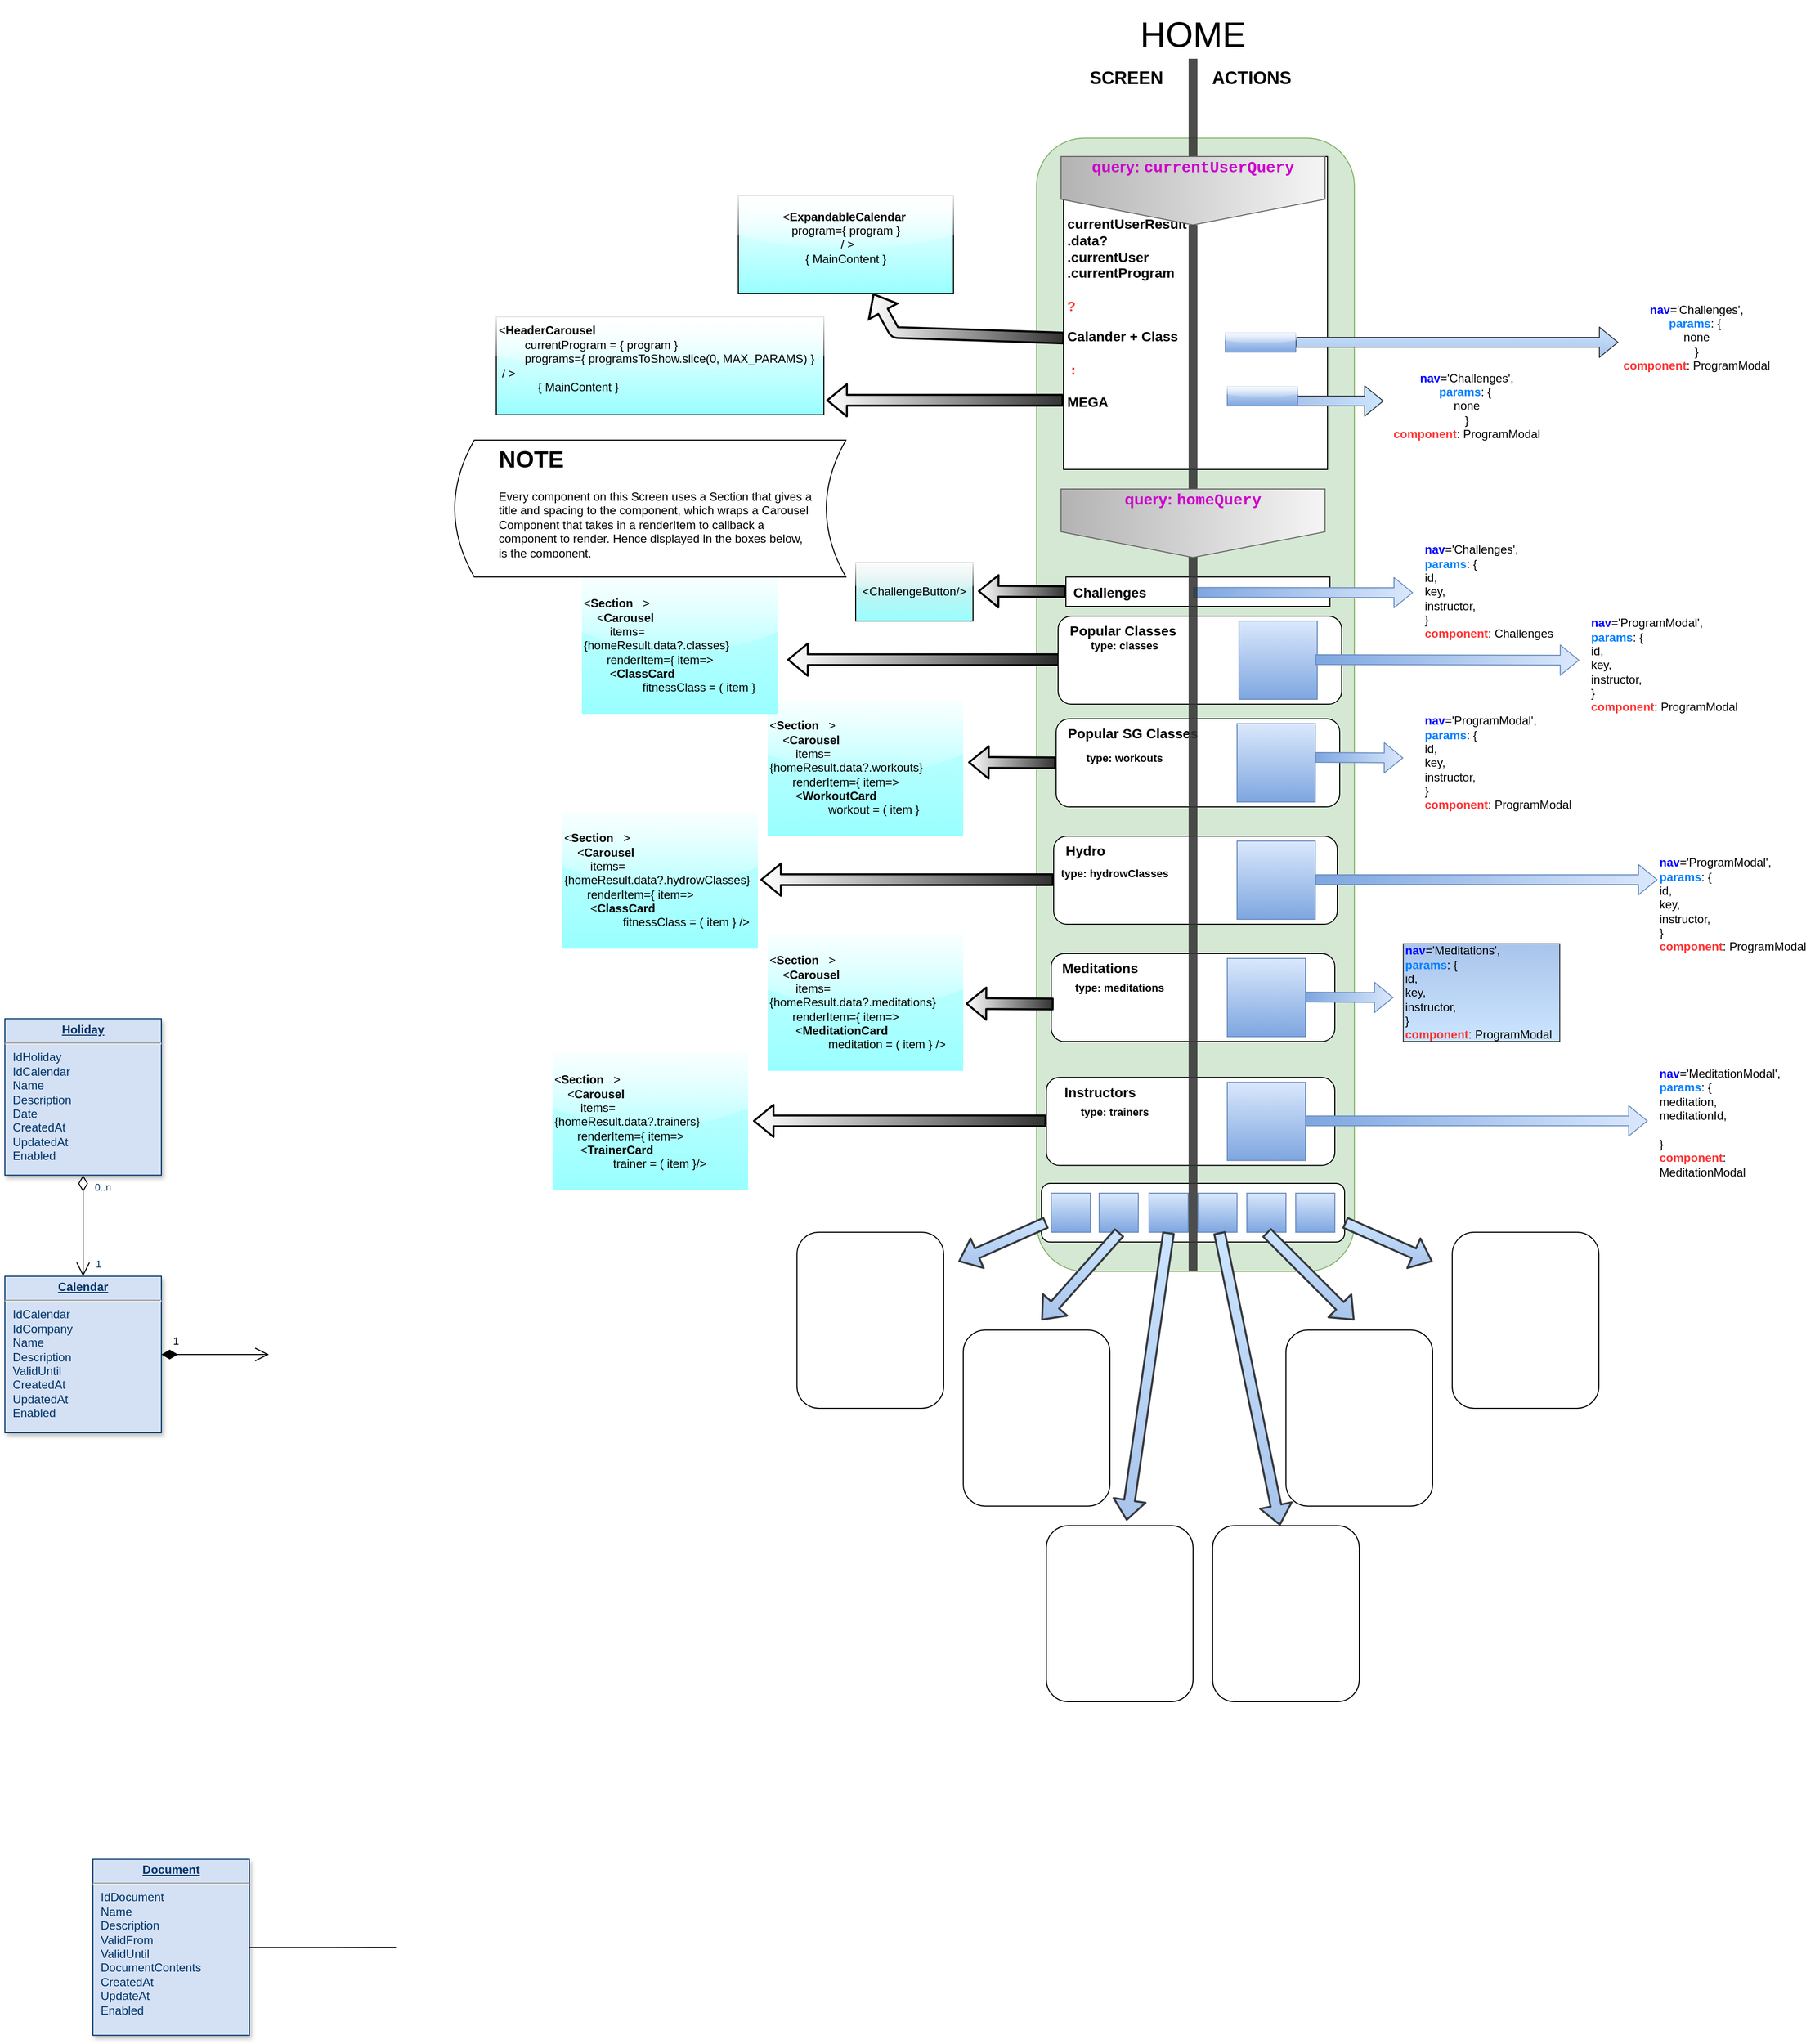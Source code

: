 <mxfile version="14.2.7" type="github">
  <diagram name="Home" id="efa7a0a1-bf9b-a30e-e6df-94a7791c09e9">
    <mxGraphModel dx="1360" dy="1941" grid="1" gridSize="10" guides="1" tooltips="1" connect="1" arrows="1" fold="1" page="1" pageScale="1" pageWidth="826" pageHeight="1169" background="#ffffff" math="0" shadow="0">
      <root>
        <mxCell id="0" />
        <mxCell id="1" parent="0" />
        <mxCell id="q_NAWSHO8Kiw4g9SQnGk-114" value="" style="rounded=1;whiteSpace=wrap;html=1;rotation=90;fillColor=#d5e8d4;strokeColor=#82b366;" vertex="1" parent="1">
          <mxGeometry x="678.13" y="-461.87" width="1158.75" height="325" as="geometry" />
        </mxCell>
        <mxCell id="21" value="&lt;p style=&quot;margin: 0px; margin-top: 4px; text-align: center; text-decoration: underline;&quot;&gt;&lt;strong&gt;Calendar&lt;/strong&gt;&lt;/p&gt;&lt;hr /&gt;&lt;p style=&quot;margin: 0px; margin-left: 8px;&quot;&gt;IdCalendar&lt;/p&gt;&lt;p style=&quot;margin: 0px; margin-left: 8px;&quot;&gt;IdCompany&lt;/p&gt;&lt;p style=&quot;margin: 0px; margin-left: 8px;&quot;&gt;Name&lt;/p&gt;&lt;p style=&quot;margin: 0px; margin-left: 8px;&quot;&gt;Description&lt;/p&gt;&lt;p style=&quot;margin: 0px; margin-left: 8px;&quot;&gt;ValidUntil&lt;/p&gt;&lt;p style=&quot;margin: 0px; margin-left: 8px;&quot;&gt;CreatedAt&lt;/p&gt;&lt;p style=&quot;margin: 0px; margin-left: 8px;&quot;&gt;UpdatedAt&lt;/p&gt;&lt;p style=&quot;margin: 0px; margin-left: 8px;&quot;&gt;Enabled&lt;/p&gt;" style="verticalAlign=top;align=left;overflow=fill;fontSize=12;fontFamily=Helvetica;html=1;strokeColor=#003366;shadow=1;fillColor=#D4E1F5;fontColor=#003366" parent="1" vertex="1">
          <mxGeometry x="40.0" y="285.0" width="160" height="160" as="geometry" />
        </mxCell>
        <mxCell id="25" value="&lt;p style=&quot;margin: 0px; margin-top: 4px; text-align: center; text-decoration: underline;&quot;&gt;&lt;strong&gt;Holiday&lt;/strong&gt;&lt;/p&gt;&lt;hr /&gt;&lt;p style=&quot;margin: 0px; margin-left: 8px;&quot;&gt;IdHoliday&lt;/p&gt;&lt;p style=&quot;margin: 0px; margin-left: 8px;&quot;&gt;IdCalendar&lt;/p&gt;&lt;p style=&quot;margin: 0px; margin-left: 8px;&quot;&gt;Name&lt;/p&gt;&lt;p style=&quot;margin: 0px; margin-left: 8px;&quot;&gt;Description&lt;/p&gt;&lt;p style=&quot;margin: 0px; margin-left: 8px;&quot;&gt;Date&lt;/p&gt;&lt;p style=&quot;margin: 0px; margin-left: 8px;&quot;&gt;CreatedAt&lt;/p&gt;&lt;p style=&quot;margin: 0px; margin-left: 8px;&quot;&gt;UpdatedAt&lt;/p&gt;&lt;p style=&quot;margin: 0px; margin-left: 8px;&quot;&gt;Enabled&lt;/p&gt;" style="verticalAlign=top;align=left;overflow=fill;fontSize=12;fontFamily=Helvetica;html=1;strokeColor=#003366;shadow=1;fillColor=#D4E1F5;fontColor=#003366" parent="1" vertex="1">
          <mxGeometry x="40.0" y="21.64" width="160" height="160" as="geometry" />
        </mxCell>
        <mxCell id="28" value="&lt;p style=&quot;margin: 0px; margin-top: 4px; text-align: center; text-decoration: underline;&quot;&gt;&lt;strong&gt;Document&lt;/strong&gt;&lt;/p&gt;&lt;hr /&gt;&lt;p style=&quot;margin: 0px; margin-left: 8px;&quot;&gt;IdDocument&lt;/p&gt;&lt;p style=&quot;margin: 0px; margin-left: 8px;&quot;&gt;Name&lt;/p&gt;&lt;p style=&quot;margin: 0px; margin-left: 8px;&quot;&gt;Description&lt;/p&gt;&lt;p style=&quot;margin: 0px; margin-left: 8px;&quot;&gt;ValidFrom&lt;/p&gt;&lt;p style=&quot;margin: 0px; margin-left: 8px;&quot;&gt;ValidUntil&lt;/p&gt;&lt;p style=&quot;margin: 0px; margin-left: 8px;&quot;&gt;DocumentContents&lt;/p&gt;&lt;p style=&quot;margin: 0px; margin-left: 8px;&quot;&gt;CreatedAt&lt;/p&gt;&lt;p style=&quot;margin: 0px; margin-left: 8px;&quot;&gt;UpdateAt&lt;/p&gt;&lt;p style=&quot;margin: 0px; margin-left: 8px;&quot;&gt;Enabled&lt;/p&gt;" style="verticalAlign=top;align=left;overflow=fill;fontSize=12;fontFamily=Helvetica;html=1;strokeColor=#003366;shadow=1;fillColor=#D4E1F5;fontColor=#003366" parent="1" vertex="1">
          <mxGeometry x="130.0" y="881.16" width="160" height="180" as="geometry" />
        </mxCell>
        <mxCell id="90" value="" style="endArrow=open;endSize=12;startArrow=diamondThin;startSize=14;startFill=0;edgeStyle=orthogonalEdgeStyle" parent="1" source="25" target="21" edge="1">
          <mxGeometry x="620" y="340" as="geometry">
            <mxPoint x="620" y="340" as="sourcePoint" />
            <mxPoint x="780" y="340" as="targetPoint" />
          </mxGeometry>
        </mxCell>
        <mxCell id="91" value="0..n" style="resizable=0;align=left;verticalAlign=top;labelBackgroundColor=#ffffff;fontSize=10;strokeColor=#003366;shadow=1;fillColor=#D4E1F5;fontColor=#003366" parent="90" connectable="0" vertex="1">
          <mxGeometry x="-1" relative="1" as="geometry">
            <mxPoint x="10" as="offset" />
          </mxGeometry>
        </mxCell>
        <mxCell id="92" value="1" style="resizable=0;align=right;verticalAlign=top;labelBackgroundColor=#ffffff;fontSize=10;strokeColor=#003366;shadow=1;fillColor=#D4E1F5;fontColor=#003366" parent="90" connectable="0" vertex="1">
          <mxGeometry x="1" relative="1" as="geometry">
            <mxPoint x="20" y="-25.0" as="offset" />
          </mxGeometry>
        </mxCell>
        <mxCell id="103" value="1" style="endArrow=open;endSize=12;startArrow=diamondThin;startSize=14;startFill=1;edgeStyle=orthogonalEdgeStyle;align=left;verticalAlign=bottom;" parent="1" source="21" edge="1">
          <mxGeometry x="-0.818" y="5.0" relative="1" as="geometry">
            <mxPoint x="80" y="510" as="sourcePoint" />
            <mxPoint x="310" y="365.0" as="targetPoint" />
            <mxPoint as="offset" />
          </mxGeometry>
        </mxCell>
        <mxCell id="107" value="" style="endArrow=none;edgeStyle=orthogonalEdgeStyle;" parent="1" source="28" edge="1">
          <mxGeometry x="190" y="950" as="geometry">
            <mxPoint x="190" y="950" as="sourcePoint" />
            <mxPoint x="440" y="971.16" as="targetPoint" />
          </mxGeometry>
        </mxCell>
        <mxCell id="q_NAWSHO8Kiw4g9SQnGk-117" value="" style="rounded=0;whiteSpace=wrap;html=1;" vertex="1" parent="1">
          <mxGeometry x="1125" y="-430" width="270" height="30" as="geometry" />
        </mxCell>
        <mxCell id="q_NAWSHO8Kiw4g9SQnGk-118" value="" style="rounded=1;whiteSpace=wrap;html=1;" vertex="1" parent="1">
          <mxGeometry x="1115" y="-285" width="290" height="90" as="geometry" />
        </mxCell>
        <mxCell id="q_NAWSHO8Kiw4g9SQnGk-119" value="" style="rounded=1;whiteSpace=wrap;html=1;" vertex="1" parent="1">
          <mxGeometry x="1302" y="-570" width="80" height="30" as="geometry" />
        </mxCell>
        <mxCell id="q_NAWSHO8Kiw4g9SQnGk-120" value="" style="rounded=1;whiteSpace=wrap;html=1;" vertex="1" parent="1">
          <mxGeometry x="1112.5" y="-165" width="290" height="90" as="geometry" />
        </mxCell>
        <mxCell id="q_NAWSHO8Kiw4g9SQnGk-121" value="" style="whiteSpace=wrap;html=1;aspect=fixed;gradientColor=#7ea6e0;fillColor=#dae8fc;strokeColor=#6c8ebf;" vertex="1" parent="1">
          <mxGeometry x="1300" y="-280" width="80" height="80" as="geometry" />
        </mxCell>
        <mxCell id="q_NAWSHO8Kiw4g9SQnGk-122" value="" style="whiteSpace=wrap;html=1;aspect=fixed;gradientColor=#7ea6e0;fillColor=#dae8fc;strokeColor=#6c8ebf;" vertex="1" parent="1">
          <mxGeometry x="1300" y="-160" width="80" height="80" as="geometry" />
        </mxCell>
        <mxCell id="q_NAWSHO8Kiw4g9SQnGk-123" value="" style="shape=flexArrow;endArrow=classic;html=1;gradientColor=#7ea6e0;fillColor=#dae8fc;strokeColor=#6c8ebf;gradientDirection=west;" edge="1" parent="1">
          <mxGeometry width="50" height="50" relative="1" as="geometry">
            <mxPoint x="1380" y="-245.5" as="sourcePoint" />
            <mxPoint x="1470" y="-245" as="targetPoint" />
          </mxGeometry>
        </mxCell>
        <mxCell id="q_NAWSHO8Kiw4g9SQnGk-124" value="" style="shape=flexArrow;endArrow=classic;html=1;gradientColor=#7ea6e0;fillColor=#dae8fc;strokeColor=#6c8ebf;gradientDirection=west;" edge="1" parent="1">
          <mxGeometry width="50" height="50" relative="1" as="geometry">
            <mxPoint x="1380" y="-120.5" as="sourcePoint" />
            <mxPoint x="1730" y="-120.5" as="targetPoint" />
          </mxGeometry>
        </mxCell>
        <mxCell id="q_NAWSHO8Kiw4g9SQnGk-127" value="&lt;font style=&quot;font-size: 36px&quot;&gt;HOME&lt;/font&gt;" style="text;html=1;strokeColor=none;fillColor=none;align=center;verticalAlign=middle;whiteSpace=wrap;rounded=0;" vertex="1" parent="1">
          <mxGeometry x="1175" y="-1020" width="160" height="70" as="geometry" />
        </mxCell>
        <mxCell id="q_NAWSHO8Kiw4g9SQnGk-128" value="&lt;b&gt;&lt;font color=&quot;#0000ff&quot;&gt;nav&lt;/font&gt;&lt;/b&gt;=&#39;ProgramModal&#39;,&amp;nbsp;&lt;br&gt;&lt;div&gt;&lt;b&gt;&lt;font color=&quot;#007fff&quot;&gt;params&lt;/font&gt;&lt;/b&gt;&lt;span&gt;: {&amp;nbsp;&lt;/span&gt;&lt;/div&gt;id,&lt;br&gt;key,&lt;br&gt;instructor,&lt;br&gt;}&lt;br&gt;&lt;font color=&quot;#ff3333&quot;&gt;&lt;b&gt;component&lt;/b&gt;&lt;/font&gt;: ProgramModal" style="text;html=1;strokeColor=none;fillColor=none;align=left;verticalAlign=middle;whiteSpace=wrap;rounded=0;" vertex="1" parent="1">
          <mxGeometry x="1490" y="-290" width="160" height="100" as="geometry" />
        </mxCell>
        <mxCell id="q_NAWSHO8Kiw4g9SQnGk-131" value="&lt;b&gt;&lt;font style=&quot;font-size: 18px&quot;&gt;ACTIONS&lt;/font&gt;&lt;/b&gt;" style="text;html=1;strokeColor=none;fillColor=none;align=center;verticalAlign=middle;whiteSpace=wrap;rounded=0;" vertex="1" parent="1">
          <mxGeometry x="1280" y="-960" width="70" height="40" as="geometry" />
        </mxCell>
        <mxCell id="q_NAWSHO8Kiw4g9SQnGk-132" value="&lt;b&gt;&lt;font style=&quot;font-size: 18px&quot;&gt;SCREEN&lt;/font&gt;&lt;/b&gt;" style="text;html=1;strokeColor=none;fillColor=none;align=center;verticalAlign=middle;whiteSpace=wrap;rounded=0;" vertex="1" parent="1">
          <mxGeometry x="1157" y="-960" width="60" height="40" as="geometry" />
        </mxCell>
        <mxCell id="q_NAWSHO8Kiw4g9SQnGk-139" value="&lt;b&gt;&lt;font color=&quot;#0000ff&quot;&gt;nav&lt;/font&gt;&lt;/b&gt;=&#39;ProgramModal&#39;,&amp;nbsp;&lt;br&gt;&lt;div&gt;&lt;b&gt;&lt;font color=&quot;#007fff&quot;&gt;params&lt;/font&gt;&lt;/b&gt;&lt;span&gt;: {&amp;nbsp;&lt;/span&gt;&lt;/div&gt;id,&lt;br&gt;key,&lt;br&gt;instructor,&lt;br&gt;}&lt;br&gt;&lt;font color=&quot;#ff3333&quot;&gt;&lt;b&gt;component&lt;/b&gt;&lt;/font&gt;: ProgramModal" style="text;html=1;strokeColor=none;fillColor=none;align=left;verticalAlign=middle;whiteSpace=wrap;rounded=0;" vertex="1" parent="1">
          <mxGeometry x="1730" y="-145" width="160" height="100" as="geometry" />
        </mxCell>
        <mxCell id="q_NAWSHO8Kiw4g9SQnGk-142" value="" style="shape=flexArrow;endArrow=classic;html=1;gradientColor=#7ea6e0;fillColor=#dae8fc;strokeColor=#6c8ebf;gradientDirection=west;" edge="1" parent="1">
          <mxGeometry width="50" height="50" relative="1" as="geometry">
            <mxPoint x="1255" y="-414.25" as="sourcePoint" />
            <mxPoint x="1480" y="-414" as="targetPoint" />
          </mxGeometry>
        </mxCell>
        <mxCell id="q_NAWSHO8Kiw4g9SQnGk-143" value="&lt;b&gt;&lt;font color=&quot;#0000ff&quot;&gt;nav&lt;/font&gt;&lt;/b&gt;=&#39;Challenges&#39;,&amp;nbsp;&lt;br&gt;&lt;div&gt;&lt;b&gt;&lt;font color=&quot;#007fff&quot;&gt;params&lt;/font&gt;&lt;/b&gt;&lt;span&gt;: {&amp;nbsp;&lt;/span&gt;&lt;/div&gt;id,&lt;br&gt;key,&lt;br&gt;instructor,&lt;br&gt;}&lt;br&gt;&lt;font color=&quot;#ff3333&quot;&gt;&lt;b&gt;component&lt;/b&gt;&lt;/font&gt;: Challenges" style="text;html=1;strokeColor=none;fillColor=none;align=left;verticalAlign=middle;whiteSpace=wrap;rounded=0;" vertex="1" parent="1">
          <mxGeometry x="1490" y="-465" width="160" height="100" as="geometry" />
        </mxCell>
        <mxCell id="q_NAWSHO8Kiw4g9SQnGk-144" value="" style="rounded=1;whiteSpace=wrap;html=1;" vertex="1" parent="1">
          <mxGeometry x="1105" y="81.64" width="295" height="90" as="geometry" />
        </mxCell>
        <mxCell id="q_NAWSHO8Kiw4g9SQnGk-145" value="" style="whiteSpace=wrap;html=1;aspect=fixed;gradientColor=#7ea6e0;fillColor=#dae8fc;strokeColor=#6c8ebf;" vertex="1" parent="1">
          <mxGeometry x="1290" y="86.64" width="80" height="80" as="geometry" />
        </mxCell>
        <mxCell id="q_NAWSHO8Kiw4g9SQnGk-146" value="" style="shape=flexArrow;endArrow=classic;html=1;gradientColor=#7ea6e0;fillColor=#dae8fc;strokeColor=#6c8ebf;gradientDirection=west;" edge="1" parent="1">
          <mxGeometry width="50" height="50" relative="1" as="geometry">
            <mxPoint x="1370" y="126.14" as="sourcePoint" />
            <mxPoint x="1720" y="126.14" as="targetPoint" />
          </mxGeometry>
        </mxCell>
        <mxCell id="q_NAWSHO8Kiw4g9SQnGk-147" value="&lt;b&gt;&lt;font color=&quot;#0000ff&quot;&gt;nav&lt;/font&gt;&lt;/b&gt;=&#39;MeditationModal&#39;,&amp;nbsp;&lt;br&gt;&lt;div&gt;&lt;b&gt;&lt;font color=&quot;#007fff&quot;&gt;params&lt;/font&gt;&lt;/b&gt;&lt;span&gt;: {&amp;nbsp;&lt;/span&gt;&lt;/div&gt;&lt;div&gt;&lt;span&gt;meditation,&lt;/span&gt;&lt;/div&gt;meditationId,&lt;br&gt;&lt;br&gt;}&lt;br&gt;&lt;font color=&quot;#ff3333&quot;&gt;&lt;b&gt;component&lt;/b&gt;&lt;/font&gt;: MeditationModal" style="text;html=1;strokeColor=none;fillColor=none;align=left;verticalAlign=middle;whiteSpace=wrap;rounded=0;" vertex="1" parent="1">
          <mxGeometry x="1730" y="76.64" width="160" height="103.36" as="geometry" />
        </mxCell>
        <mxCell id="q_NAWSHO8Kiw4g9SQnGk-148" value="" style="rounded=1;whiteSpace=wrap;html=1;" vertex="1" parent="1">
          <mxGeometry x="1110" y="-45" width="290" height="90" as="geometry" />
        </mxCell>
        <mxCell id="q_NAWSHO8Kiw4g9SQnGk-149" value="" style="whiteSpace=wrap;html=1;aspect=fixed;gradientColor=#7ea6e0;fillColor=#dae8fc;strokeColor=#6c8ebf;" vertex="1" parent="1">
          <mxGeometry x="1290" y="-40" width="80" height="80" as="geometry" />
        </mxCell>
        <mxCell id="q_NAWSHO8Kiw4g9SQnGk-150" value="" style="shape=flexArrow;endArrow=classic;html=1;gradientColor=#7ea6e0;fillColor=#dae8fc;strokeColor=#6c8ebf;gradientDirection=west;" edge="1" parent="1">
          <mxGeometry width="50" height="50" relative="1" as="geometry">
            <mxPoint x="1370" y="-0.5" as="sourcePoint" />
            <mxPoint x="1460" as="targetPoint" />
          </mxGeometry>
        </mxCell>
        <mxCell id="q_NAWSHO8Kiw4g9SQnGk-151" value="&lt;b&gt;&lt;font color=&quot;#0000ff&quot;&gt;nav&lt;/font&gt;&lt;/b&gt;=&#39;Meditations&#39;,&amp;nbsp;&lt;br&gt;&lt;div&gt;&lt;b&gt;&lt;font color=&quot;#007fff&quot;&gt;params&lt;/font&gt;&lt;/b&gt;&lt;span&gt;: {&amp;nbsp;&lt;/span&gt;&lt;/div&gt;id,&lt;br&gt;key,&lt;br&gt;instructor,&lt;br&gt;}&lt;br&gt;&lt;font color=&quot;#ff3333&quot;&gt;&lt;b&gt;component&lt;/b&gt;&lt;/font&gt;: ProgramModal" style="text;html=1;strokeColor=#36393d;align=left;verticalAlign=middle;whiteSpace=wrap;rounded=0;fillColor=#cce5ff;gradientDirection=north;gradientColor=#A9C4EB;" vertex="1" parent="1">
          <mxGeometry x="1470" y="-55" width="160" height="100" as="geometry" />
        </mxCell>
        <mxCell id="q_NAWSHO8Kiw4g9SQnGk-152" value="&lt;font style=&quot;font-size: 14px&quot;&gt;&lt;b&gt;Challenges&lt;/b&gt;&lt;/font&gt;" style="text;html=1;strokeColor=none;fillColor=none;align=center;verticalAlign=middle;whiteSpace=wrap;rounded=0;" vertex="1" parent="1">
          <mxGeometry x="1150" y="-423.75" width="40" height="20" as="geometry" />
        </mxCell>
        <mxCell id="q_NAWSHO8Kiw4g9SQnGk-153" value="&lt;span style=&quot;font-size: 14px&quot;&gt;&lt;b&gt;Popular SG Classes&lt;/b&gt;&lt;/span&gt;" style="text;html=1;strokeColor=none;fillColor=none;align=left;verticalAlign=middle;whiteSpace=wrap;rounded=0;" vertex="1" parent="1">
          <mxGeometry x="1125" y="-290" width="155" height="40" as="geometry" />
        </mxCell>
        <mxCell id="q_NAWSHO8Kiw4g9SQnGk-154" value="&lt;font style=&quot;font-size: 14px&quot;&gt;&lt;b&gt;Hydro&lt;/b&gt;&lt;/font&gt;" style="text;html=1;strokeColor=none;fillColor=none;align=center;verticalAlign=middle;whiteSpace=wrap;rounded=0;" vertex="1" parent="1">
          <mxGeometry x="1125" y="-160" width="40" height="20" as="geometry" />
        </mxCell>
        <mxCell id="q_NAWSHO8Kiw4g9SQnGk-155" value="&lt;font style=&quot;font-size: 14px&quot;&gt;&lt;b&gt;Meditations&lt;/b&gt;&lt;/font&gt;" style="text;html=1;strokeColor=none;fillColor=none;align=center;verticalAlign=middle;whiteSpace=wrap;rounded=0;" vertex="1" parent="1">
          <mxGeometry x="1140" y="-40" width="40" height="20" as="geometry" />
        </mxCell>
        <mxCell id="q_NAWSHO8Kiw4g9SQnGk-156" value="" style="shape=flexArrow;endArrow=classic;html=1;strokeWidth=2;gradientColor=#ffffff;gradientDirection=west;fillColor=#1A1A1A;" edge="1" parent="1">
          <mxGeometry width="50" height="50" relative="1" as="geometry">
            <mxPoint x="1140" y="-345.5" as="sourcePoint" />
            <mxPoint x="840" y="-345.5" as="targetPoint" />
          </mxGeometry>
        </mxCell>
        <mxCell id="q_NAWSHO8Kiw4g9SQnGk-158" value="" style="shape=flexArrow;endArrow=classic;html=1;strokeWidth=2;gradientColor=#ffffff;gradientDirection=west;fillColor=#333333;" edge="1" parent="1">
          <mxGeometry width="50" height="50" relative="1" as="geometry">
            <mxPoint x="1115" y="-240" as="sourcePoint" />
            <mxPoint x="1025" y="-240.5" as="targetPoint" />
          </mxGeometry>
        </mxCell>
        <mxCell id="q_NAWSHO8Kiw4g9SQnGk-160" value="" style="shape=flexArrow;endArrow=classic;html=1;strokeWidth=2;gradientColor=#ffffff;gradientDirection=west;fillColor=#333333;" edge="1" parent="1">
          <mxGeometry width="50" height="50" relative="1" as="geometry">
            <mxPoint x="1112.5" y="-120.5" as="sourcePoint" />
            <mxPoint x="812.5" y="-120.5" as="targetPoint" />
          </mxGeometry>
        </mxCell>
        <mxCell id="q_NAWSHO8Kiw4g9SQnGk-163" value="" style="rounded=1;whiteSpace=wrap;html=1;" vertex="1" parent="1">
          <mxGeometry x="1100" y="190" width="310" height="60" as="geometry" />
        </mxCell>
        <mxCell id="q_NAWSHO8Kiw4g9SQnGk-164" value="" style="whiteSpace=wrap;html=1;aspect=fixed;gradientColor=#7ea6e0;fillColor=#dae8fc;strokeColor=#6c8ebf;" vertex="1" parent="1">
          <mxGeometry x="1110" y="200" width="40" height="40" as="geometry" />
        </mxCell>
        <mxCell id="q_NAWSHO8Kiw4g9SQnGk-165" value="" style="whiteSpace=wrap;html=1;aspect=fixed;gradientColor=#7ea6e0;fillColor=#dae8fc;strokeColor=#6c8ebf;" vertex="1" parent="1">
          <mxGeometry x="1159" y="200" width="40" height="40" as="geometry" />
        </mxCell>
        <mxCell id="q_NAWSHO8Kiw4g9SQnGk-166" value="" style="whiteSpace=wrap;html=1;aspect=fixed;gradientColor=#7ea6e0;fillColor=#dae8fc;strokeColor=#6c8ebf;" vertex="1" parent="1">
          <mxGeometry x="1210" y="200" width="40" height="40" as="geometry" />
        </mxCell>
        <mxCell id="q_NAWSHO8Kiw4g9SQnGk-167" value="" style="whiteSpace=wrap;html=1;aspect=fixed;gradientColor=#7ea6e0;fillColor=#dae8fc;strokeColor=#6c8ebf;" vertex="1" parent="1">
          <mxGeometry x="1260" y="200" width="40" height="40" as="geometry" />
        </mxCell>
        <mxCell id="q_NAWSHO8Kiw4g9SQnGk-168" value="" style="whiteSpace=wrap;html=1;aspect=fixed;gradientColor=#7ea6e0;fillColor=#dae8fc;strokeColor=#6c8ebf;" vertex="1" parent="1">
          <mxGeometry x="1310" y="200" width="40" height="40" as="geometry" />
        </mxCell>
        <mxCell id="q_NAWSHO8Kiw4g9SQnGk-169" value="" style="whiteSpace=wrap;html=1;aspect=fixed;gradientColor=#7ea6e0;fillColor=#dae8fc;strokeColor=#6c8ebf;" vertex="1" parent="1">
          <mxGeometry x="1360" y="200" width="40" height="40" as="geometry" />
        </mxCell>
        <mxCell id="q_NAWSHO8Kiw4g9SQnGk-171" value="" style="rounded=1;whiteSpace=wrap;html=1;" vertex="1" parent="1">
          <mxGeometry x="850" y="240" width="150" height="180" as="geometry" />
        </mxCell>
        <mxCell id="q_NAWSHO8Kiw4g9SQnGk-172" value="" style="rounded=1;whiteSpace=wrap;html=1;" vertex="1" parent="1">
          <mxGeometry x="1020" y="340" width="150" height="180" as="geometry" />
        </mxCell>
        <mxCell id="q_NAWSHO8Kiw4g9SQnGk-173" value="" style="rounded=1;whiteSpace=wrap;html=1;" vertex="1" parent="1">
          <mxGeometry x="1105" y="540" width="150" height="180" as="geometry" />
        </mxCell>
        <mxCell id="q_NAWSHO8Kiw4g9SQnGk-174" value="" style="rounded=1;whiteSpace=wrap;html=1;" vertex="1" parent="1">
          <mxGeometry x="1275" y="540" width="150" height="180" as="geometry" />
        </mxCell>
        <mxCell id="q_NAWSHO8Kiw4g9SQnGk-175" value="" style="rounded=1;whiteSpace=wrap;html=1;" vertex="1" parent="1">
          <mxGeometry x="1350" y="340" width="150" height="180" as="geometry" />
        </mxCell>
        <mxCell id="q_NAWSHO8Kiw4g9SQnGk-176" value="" style="rounded=1;whiteSpace=wrap;html=1;" vertex="1" parent="1">
          <mxGeometry x="1520" y="240" width="150" height="180" as="geometry" />
        </mxCell>
        <mxCell id="q_NAWSHO8Kiw4g9SQnGk-178" value="" style="shape=flexArrow;endArrow=classic;html=1;strokeWidth=2;fillColor=#cce5ff;strokeColor=#36393d;gradientColor=#A9C4EB;" edge="1" parent="1">
          <mxGeometry width="50" height="50" relative="1" as="geometry">
            <mxPoint x="1105" y="230" as="sourcePoint" />
            <mxPoint x="1015" y="270" as="targetPoint" />
          </mxGeometry>
        </mxCell>
        <mxCell id="q_NAWSHO8Kiw4g9SQnGk-179" value="" style="shape=flexArrow;endArrow=classic;html=1;strokeWidth=2;fillColor=#cce5ff;strokeColor=#36393d;gradientColor=#A9C4EB;" edge="1" parent="1">
          <mxGeometry width="50" height="50" relative="1" as="geometry">
            <mxPoint x="1180" y="240" as="sourcePoint" />
            <mxPoint x="1100" y="330" as="targetPoint" />
          </mxGeometry>
        </mxCell>
        <mxCell id="q_NAWSHO8Kiw4g9SQnGk-180" value="" style="shape=flexArrow;endArrow=classic;html=1;strokeWidth=2;fillColor=#cce5ff;strokeColor=#36393d;gradientColor=#A9C4EB;" edge="1" parent="1">
          <mxGeometry width="50" height="50" relative="1" as="geometry">
            <mxPoint x="1330" y="240" as="sourcePoint" />
            <mxPoint x="1420" y="330" as="targetPoint" />
          </mxGeometry>
        </mxCell>
        <mxCell id="q_NAWSHO8Kiw4g9SQnGk-181" value="" style="shape=flexArrow;endArrow=classic;html=1;strokeWidth=2;entryX=0.547;entryY=-0.028;entryDx=0;entryDy=0;entryPerimeter=0;fillColor=#cce5ff;strokeColor=#36393d;gradientColor=#A9C4EB;" edge="1" parent="1" target="q_NAWSHO8Kiw4g9SQnGk-173">
          <mxGeometry width="50" height="50" relative="1" as="geometry">
            <mxPoint x="1230" y="240" as="sourcePoint" />
            <mxPoint x="1150" y="330" as="targetPoint" />
          </mxGeometry>
        </mxCell>
        <mxCell id="q_NAWSHO8Kiw4g9SQnGk-182" value="" style="shape=flexArrow;endArrow=classic;html=1;strokeWidth=2;entryX=0.46;entryY=0;entryDx=0;entryDy=0;entryPerimeter=0;fillColor=#cce5ff;strokeColor=#36393d;gradientColor=#A9C4EB;" edge="1" parent="1" target="q_NAWSHO8Kiw4g9SQnGk-174">
          <mxGeometry width="50" height="50" relative="1" as="geometry">
            <mxPoint x="1281.95" y="240" as="sourcePoint" />
            <mxPoint x="1239.0" y="534.96" as="targetPoint" />
          </mxGeometry>
        </mxCell>
        <mxCell id="q_NAWSHO8Kiw4g9SQnGk-183" value="" style="shape=flexArrow;endArrow=classic;html=1;strokeWidth=2;fillColor=#cce5ff;strokeColor=#36393d;gradientColor=#A9C4EB;" edge="1" parent="1">
          <mxGeometry width="50" height="50" relative="1" as="geometry">
            <mxPoint x="1410" y="230" as="sourcePoint" />
            <mxPoint x="1500" y="270" as="targetPoint" />
          </mxGeometry>
        </mxCell>
        <mxCell id="q_NAWSHO8Kiw4g9SQnGk-187" value="&lt;font style=&quot;font-size: 14px&quot;&gt;&lt;b&gt;Instructors&lt;/b&gt;&lt;/font&gt;" style="text;html=1;strokeColor=none;fillColor=none;align=center;verticalAlign=middle;whiteSpace=wrap;rounded=0;" vertex="1" parent="1">
          <mxGeometry x="1140" y="86.64" width="40" height="20" as="geometry" />
        </mxCell>
        <mxCell id="q_NAWSHO8Kiw4g9SQnGk-191" value="" style="shape=flexArrow;endArrow=classic;html=1;strokeWidth=2;gradientColor=#ffffff;gradientDirection=west;fillColor=#333333;" edge="1" parent="1">
          <mxGeometry width="50" height="50" relative="1" as="geometry">
            <mxPoint x="1105" y="126.14" as="sourcePoint" />
            <mxPoint x="805" y="126.14" as="targetPoint" />
          </mxGeometry>
        </mxCell>
        <mxCell id="q_NAWSHO8Kiw4g9SQnGk-194" value="" style="shape=flexArrow;endArrow=classic;html=1;strokeWidth=2;gradientColor=#ffffff;fillColor=#333333;gradientDirection=west;" edge="1" parent="1">
          <mxGeometry width="50" height="50" relative="1" as="geometry">
            <mxPoint x="1112.5" y="6.64" as="sourcePoint" />
            <mxPoint x="1022.5" y="6.14" as="targetPoint" />
          </mxGeometry>
        </mxCell>
        <mxCell id="q_NAWSHO8Kiw4g9SQnGk-195" value="&amp;lt;&lt;b&gt;Section&lt;/b&gt;&amp;nbsp; &amp;nbsp;&amp;gt;&lt;br&gt;&amp;nbsp; &amp;nbsp; &amp;lt;&lt;b&gt;Carousel&lt;/b&gt;&amp;nbsp;&lt;br&gt;&amp;nbsp; &amp;nbsp; &amp;nbsp; &amp;nbsp; items=&amp;nbsp; &amp;nbsp; &amp;nbsp; {homeResult.data?.meditations}&lt;br&gt;&amp;nbsp; &amp;nbsp; &amp;nbsp; &amp;nbsp;renderItem={ item=&amp;gt;&lt;br&gt;&amp;nbsp; &amp;nbsp; &amp;nbsp; &amp;nbsp; &amp;lt;&lt;b&gt;MeditationCard &lt;/b&gt;&lt;br&gt;&amp;nbsp; &amp;nbsp; &amp;nbsp; &amp;nbsp; &amp;nbsp; &amp;nbsp; &amp;nbsp; &amp;nbsp; &amp;nbsp; meditation = ( item } /&amp;gt;" style="rounded=0;whiteSpace=wrap;html=1;align=left;glass=1;strokeColor=none;gradientColor=#99FFFF;fillColor=#CCFFFF;perimeterSpacing=4;" vertex="1" parent="1">
          <mxGeometry x="820" y="-65" width="200" height="140" as="geometry" />
        </mxCell>
        <mxCell id="q_NAWSHO8Kiw4g9SQnGk-198" value="&lt;font size=&quot;1&quot;&gt;&lt;b style=&quot;font-size: 11px&quot;&gt;type: meditations&lt;/b&gt;&lt;/font&gt;" style="text;html=1;strokeColor=none;fillColor=none;align=center;verticalAlign=middle;whiteSpace=wrap;rounded=0;" vertex="1" parent="1">
          <mxGeometry x="1100" y="-20" width="160" height="20" as="geometry" />
        </mxCell>
        <mxCell id="q_NAWSHO8Kiw4g9SQnGk-200" value="&amp;lt;ChallengeButton/&amp;gt;" style="rounded=0;whiteSpace=wrap;html=1;glass=1;strokeColor=#000000;fillColor=#E6E6E6;gradientColor=#99FFFF;" vertex="1" parent="1">
          <mxGeometry x="910" y="-445" width="120" height="60" as="geometry" />
        </mxCell>
        <mxCell id="q_NAWSHO8Kiw4g9SQnGk-201" value="&amp;lt;&lt;b&gt;Section&lt;/b&gt;&amp;nbsp; &amp;nbsp;&amp;gt;&lt;br&gt;&amp;nbsp; &amp;nbsp; &amp;lt;&lt;b&gt;Carousel&lt;/b&gt;&amp;nbsp;&lt;br&gt;&amp;nbsp; &amp;nbsp; &amp;nbsp; &amp;nbsp; items=&amp;nbsp; &amp;nbsp; &amp;nbsp; {homeResult.data?.workouts}&lt;br&gt;&amp;nbsp; &amp;nbsp; &amp;nbsp; &amp;nbsp;renderItem={ item=&amp;gt;&lt;br&gt;&amp;nbsp; &amp;nbsp; &amp;nbsp; &amp;nbsp; &amp;lt;&lt;b&gt;WorkoutCard &lt;/b&gt;&lt;br&gt;&amp;nbsp; &amp;nbsp; &amp;nbsp; &amp;nbsp; &amp;nbsp; &amp;nbsp; &amp;nbsp; &amp;nbsp; &amp;nbsp; workout = ( item }" style="rounded=0;whiteSpace=wrap;html=1;align=left;glass=1;strokeColor=none;gradientColor=#99FFFF;fillColor=#CCFFFF;perimeterSpacing=4;" vertex="1" parent="1">
          <mxGeometry x="820" y="-305" width="200" height="140" as="geometry" />
        </mxCell>
        <mxCell id="q_NAWSHO8Kiw4g9SQnGk-202" value="&amp;lt;&lt;b&gt;Section&lt;/b&gt;&amp;nbsp; &amp;nbsp;&amp;gt;&lt;br&gt;&amp;nbsp; &amp;nbsp; &amp;lt;&lt;b&gt;Carousel&lt;/b&gt;&amp;nbsp;&lt;br&gt;&amp;nbsp; &amp;nbsp; &amp;nbsp; &amp;nbsp; items=&amp;nbsp; &amp;nbsp; &amp;nbsp; {homeResult.data?.hydrowClasses}&lt;br&gt;&amp;nbsp; &amp;nbsp; &amp;nbsp; &amp;nbsp;renderItem={ item=&amp;gt;&lt;br&gt;&amp;nbsp; &amp;nbsp; &amp;nbsp; &amp;nbsp; &amp;lt;&lt;b&gt;ClassCard&lt;/b&gt;&lt;br&gt;&amp;nbsp; &amp;nbsp; &amp;nbsp; &amp;nbsp; &amp;nbsp; &amp;nbsp; &amp;nbsp; &amp;nbsp; &amp;nbsp; fitnessClass = ( item } /&amp;gt;" style="rounded=0;whiteSpace=wrap;html=1;align=left;glass=1;strokeColor=none;gradientColor=#99FFFF;fillColor=#CCFFFF;perimeterSpacing=4;" vertex="1" parent="1">
          <mxGeometry x="610" y="-190" width="200" height="140" as="geometry" />
        </mxCell>
        <mxCell id="q_NAWSHO8Kiw4g9SQnGk-203" value="&lt;font size=&quot;1&quot;&gt;&lt;b style=&quot;font-size: 11px&quot;&gt;type:&amp;nbsp;&lt;/b&gt;&lt;/font&gt;&lt;span style=&quot;font-size: 11px&quot;&gt;&lt;b&gt;workouts&lt;/b&gt;&lt;/span&gt;" style="text;html=1;strokeColor=none;fillColor=none;align=center;verticalAlign=middle;whiteSpace=wrap;rounded=0;" vertex="1" parent="1">
          <mxGeometry x="1105" y="-255" width="160" height="20" as="geometry" />
        </mxCell>
        <mxCell id="q_NAWSHO8Kiw4g9SQnGk-204" value="&amp;lt;&lt;b&gt;Section&lt;/b&gt;&amp;nbsp; &amp;nbsp;&amp;gt;&lt;br&gt;&amp;nbsp; &amp;nbsp; &amp;lt;&lt;b&gt;Carousel&lt;/b&gt;&amp;nbsp;&lt;br&gt;&amp;nbsp; &amp;nbsp; &amp;nbsp; &amp;nbsp; items=&amp;nbsp; &amp;nbsp; &amp;nbsp; {homeResult.data?.trainers}&lt;br&gt;&amp;nbsp; &amp;nbsp; &amp;nbsp; &amp;nbsp;renderItem={ item=&amp;gt;&lt;br&gt;&amp;nbsp; &amp;nbsp; &amp;nbsp; &amp;nbsp; &amp;lt;&lt;b&gt;TrainerCard&lt;/b&gt;&lt;br&gt;&amp;nbsp; &amp;nbsp; &amp;nbsp; &amp;nbsp; &amp;nbsp; &amp;nbsp; &amp;nbsp; &amp;nbsp; &amp;nbsp; trainer = ( item }/&amp;gt;" style="rounded=0;whiteSpace=wrap;html=1;align=left;glass=1;strokeColor=none;gradientColor=#99FFFF;fillColor=#CCFFFF;perimeterSpacing=4;" vertex="1" parent="1">
          <mxGeometry x="600" y="56.64" width="200" height="140" as="geometry" />
        </mxCell>
        <mxCell id="q_NAWSHO8Kiw4g9SQnGk-209" value="" style="rounded=1;whiteSpace=wrap;html=1;" vertex="1" parent="1">
          <mxGeometry x="1117" y="-390" width="290" height="90" as="geometry" />
        </mxCell>
        <mxCell id="q_NAWSHO8Kiw4g9SQnGk-210" value="" style="whiteSpace=wrap;html=1;aspect=fixed;gradientColor=#7ea6e0;fillColor=#dae8fc;strokeColor=#6c8ebf;" vertex="1" parent="1">
          <mxGeometry x="1302" y="-385" width="80" height="80" as="geometry" />
        </mxCell>
        <mxCell id="q_NAWSHO8Kiw4g9SQnGk-211" value="" style="shape=flexArrow;endArrow=classic;html=1;gradientColor=#7ea6e0;fillColor=#dae8fc;strokeColor=#6c8ebf;gradientDirection=west;" edge="1" parent="1">
          <mxGeometry width="50" height="50" relative="1" as="geometry">
            <mxPoint x="1380" y="-345.5" as="sourcePoint" />
            <mxPoint x="1650" y="-345" as="targetPoint" />
          </mxGeometry>
        </mxCell>
        <mxCell id="q_NAWSHO8Kiw4g9SQnGk-212" value="&lt;b&gt;&lt;font color=&quot;#0000ff&quot;&gt;nav&lt;/font&gt;&lt;/b&gt;=&#39;ProgramModal&#39;,&amp;nbsp;&lt;br&gt;&lt;div&gt;&lt;b&gt;&lt;font color=&quot;#007fff&quot;&gt;params&lt;/font&gt;&lt;/b&gt;&lt;span&gt;: {&amp;nbsp;&lt;/span&gt;&lt;/div&gt;id,&lt;br&gt;key,&lt;br&gt;instructor,&lt;br&gt;}&lt;br&gt;&lt;font color=&quot;#ff3333&quot;&gt;&lt;b&gt;component&lt;/b&gt;&lt;/font&gt;: ProgramModal" style="text;html=1;strokeColor=none;fillColor=none;align=left;verticalAlign=middle;whiteSpace=wrap;rounded=0;" vertex="1" parent="1">
          <mxGeometry x="1660" y="-390" width="160" height="100" as="geometry" />
        </mxCell>
        <mxCell id="q_NAWSHO8Kiw4g9SQnGk-213" value="&lt;span style=&quot;font-size: 14px&quot;&gt;&lt;b&gt;Popular Classes&lt;/b&gt;&lt;/span&gt;" style="text;html=1;strokeColor=none;fillColor=none;align=left;verticalAlign=middle;whiteSpace=wrap;rounded=0;" vertex="1" parent="1">
          <mxGeometry x="1127" y="-395" width="120" height="40" as="geometry" />
        </mxCell>
        <mxCell id="q_NAWSHO8Kiw4g9SQnGk-214" value="" style="shape=flexArrow;endArrow=classic;html=1;strokeWidth=2;gradientColor=#ffffff;gradientDirection=west;fillColor=#333333;" edge="1" parent="1">
          <mxGeometry width="50" height="50" relative="1" as="geometry">
            <mxPoint x="1125" y="-415" as="sourcePoint" />
            <mxPoint x="1035" y="-415.5" as="targetPoint" />
          </mxGeometry>
        </mxCell>
        <mxCell id="q_NAWSHO8Kiw4g9SQnGk-215" value="&amp;lt;&lt;b&gt;Section&lt;/b&gt;&amp;nbsp; &amp;nbsp;&amp;gt;&lt;br&gt;&amp;nbsp; &amp;nbsp; &amp;lt;&lt;b&gt;Carousel&lt;/b&gt;&amp;nbsp;&lt;br&gt;&amp;nbsp; &amp;nbsp; &amp;nbsp; &amp;nbsp; items=&amp;nbsp; &amp;nbsp; &amp;nbsp; {homeResult.data?.classes}&lt;br&gt;&amp;nbsp; &amp;nbsp; &amp;nbsp; &amp;nbsp;renderItem={ item=&amp;gt;&lt;br&gt;&amp;nbsp; &amp;nbsp; &amp;nbsp; &amp;nbsp; &amp;lt;&lt;b&gt;ClassCard&lt;/b&gt;&lt;br&gt;&amp;nbsp; &amp;nbsp; &amp;nbsp; &amp;nbsp; &amp;nbsp; &amp;nbsp; &amp;nbsp; &amp;nbsp; &amp;nbsp; fitnessClass = ( item }" style="rounded=0;whiteSpace=wrap;html=1;align=left;glass=1;strokeColor=none;gradientColor=#99FFFF;fillColor=#CCFFFF;perimeterSpacing=4;" vertex="1" parent="1">
          <mxGeometry x="630" y="-430" width="200" height="140" as="geometry" />
        </mxCell>
        <mxCell id="q_NAWSHO8Kiw4g9SQnGk-216" value="&lt;font size=&quot;1&quot;&gt;&lt;b style=&quot;font-size: 11px&quot;&gt;type: classes&lt;/b&gt;&lt;/font&gt;" style="text;html=1;strokeColor=none;fillColor=none;align=center;verticalAlign=middle;whiteSpace=wrap;rounded=0;" vertex="1" parent="1">
          <mxGeometry x="1105" y="-370" width="160" height="20" as="geometry" />
        </mxCell>
        <mxCell id="q_NAWSHO8Kiw4g9SQnGk-116" value="" style="rounded=0;whiteSpace=wrap;html=1;" vertex="1" parent="1">
          <mxGeometry x="1122.51" y="-860" width="270" height="320" as="geometry" />
        </mxCell>
        <mxCell id="q_NAWSHO8Kiw4g9SQnGk-140" value="&lt;div style=&quot;text-align: left&quot;&gt;&lt;b style=&quot;font-size: 14px&quot;&gt;currentUserResult&lt;/b&gt;&lt;/div&gt;&lt;font&gt;&lt;div style=&quot;text-align: left&quot;&gt;&lt;b style=&quot;font-size: 14px&quot;&gt;.data?&lt;/b&gt;&lt;/div&gt;&lt;font&gt;&lt;div style=&quot;text-align: left ; font-size: 14px&quot;&gt;&lt;b&gt;.currentUser&lt;/b&gt;&lt;/div&gt;&lt;font&gt;&lt;div style=&quot;text-align: left ; font-size: 14px&quot;&gt;&lt;b&gt;.currentProgram&lt;/b&gt;&lt;/div&gt;&lt;div style=&quot;text-align: left&quot;&gt;&lt;span style=&quot;font-size: 14px&quot;&gt;&lt;br&gt;&lt;/span&gt;&lt;/div&gt;&lt;font color=&quot;#ff3333&quot; style=&quot;font-weight: bold ; font-size: 14px&quot;&gt;&lt;div style=&quot;text-align: left&quot;&gt;&lt;span&gt;?&lt;/span&gt;&lt;/div&gt;&lt;/font&gt;&lt;div style=&quot;text-align: left&quot;&gt;&lt;br&gt;&lt;/div&gt;&lt;span style=&quot;font-weight: bold ; font-size: 14px&quot;&gt;&lt;div style=&quot;text-align: left&quot;&gt;&lt;span&gt;Calander + Class&lt;/span&gt;&lt;/div&gt;&lt;div style=&quot;text-align: left&quot;&gt;&lt;span&gt;&lt;br&gt;&lt;/span&gt;&lt;/div&gt;&lt;/span&gt;&lt;font style=&quot;font-weight: bold ; font-size: 14px&quot; color=&quot;#ff0000&quot;&gt;&lt;div style=&quot;text-align: left&quot;&gt;&lt;span&gt;&amp;nbsp;:&lt;/span&gt;&lt;/div&gt;&lt;div style=&quot;text-align: left&quot;&gt;&lt;span&gt;&lt;br&gt;&lt;/span&gt;&lt;/div&gt;&lt;/font&gt;&lt;/font&gt;&lt;font style=&quot;font-size: 14px&quot;&gt;&lt;div style=&quot;text-align: left&quot;&gt;&lt;b&gt;MEGA&lt;/b&gt;&lt;/div&gt;&lt;/font&gt;&lt;/font&gt;&lt;/font&gt;" style="text;html=1;strokeColor=none;fillColor=none;align=center;verticalAlign=middle;whiteSpace=wrap;rounded=0;" vertex="1" parent="1">
          <mxGeometry x="1125.5" y="-804.07" width="123" height="208.13" as="geometry" />
        </mxCell>
        <mxCell id="q_NAWSHO8Kiw4g9SQnGk-136" value="" style="shape=flexArrow;endArrow=classic;html=1;strokeWidth=2;gradientColor=#ffffff;gradientDirection=west;fillColor=#333333;" edge="1" parent="1">
          <mxGeometry width="50" height="50" relative="1" as="geometry">
            <mxPoint x="1122.51" y="-610.69" as="sourcePoint" />
            <mxPoint x="880" y="-610.69" as="targetPoint" />
          </mxGeometry>
        </mxCell>
        <mxCell id="q_NAWSHO8Kiw4g9SQnGk-222" value="" style="shape=flexArrow;endArrow=classic;html=1;strokeWidth=2;gradientColor=#ffffff;fillColor=#333333;gradientDirection=west;exitX=0.003;exitY=0.58;exitDx=0;exitDy=0;exitPerimeter=0;" edge="1" parent="1" source="q_NAWSHO8Kiw4g9SQnGk-116" target="q_NAWSHO8Kiw4g9SQnGk-223">
          <mxGeometry width="50" height="50" relative="1" as="geometry">
            <mxPoint x="1120" y="-660" as="sourcePoint" />
            <mxPoint x="1020" y="-660" as="targetPoint" />
            <Array as="points">
              <mxPoint x="950" y="-680" />
            </Array>
          </mxGeometry>
        </mxCell>
        <mxCell id="q_NAWSHO8Kiw4g9SQnGk-223" value="&lt;span style=&quot;text-align: left&quot;&gt;&amp;lt;&lt;/span&gt;&lt;b style=&quot;text-align: left&quot;&gt;ExpandableCalendar&lt;/b&gt;&lt;span style=&quot;text-align: left&quot;&gt;&amp;nbsp;&lt;br&gt;program={ program }&lt;br&gt;&amp;nbsp;/ &amp;gt;&lt;br&gt;&lt;/span&gt;{ MainContent }&lt;br style=&quot;text-align: left&quot;&gt;&lt;span style=&quot;text-align: left&quot;&gt;&amp;nbsp;&amp;nbsp;&lt;/span&gt;" style="rounded=0;whiteSpace=wrap;html=1;glass=1;strokeColor=#000000;fillColor=#ffffff;gradientColor=#99FFFF;" vertex="1" parent="1">
          <mxGeometry x="790" y="-820" width="220" height="100" as="geometry" />
        </mxCell>
        <mxCell id="q_NAWSHO8Kiw4g9SQnGk-224" value="&lt;span&gt;&amp;lt;&lt;/span&gt;&lt;b&gt;HeaderCarousel&lt;/b&gt;&lt;span&gt;&amp;nbsp;&lt;br&gt;&amp;nbsp; &amp;nbsp; &amp;nbsp; &amp;nbsp; currentProgram = { program }&lt;br&gt;&amp;nbsp; &amp;nbsp; &amp;nbsp; &amp;nbsp; programs={ programsToShow.slice(0, MAX_PARAMS) }&lt;br&gt;&amp;nbsp;/ &amp;gt;&lt;br&gt;&lt;/span&gt;&lt;span&gt;&amp;nbsp; &amp;nbsp; &amp;nbsp; &amp;nbsp; &amp;nbsp; &amp;nbsp; { MainContent }&lt;/span&gt;&lt;br&gt;&lt;span&gt;&amp;nbsp;&amp;nbsp;&lt;/span&gt;" style="rounded=0;whiteSpace=wrap;html=1;glass=1;strokeColor=#000000;fillColor=#ffffff;gradientColor=#99FFFF;align=left;" vertex="1" parent="1">
          <mxGeometry x="542.5" y="-695.94" width="335" height="100" as="geometry" />
        </mxCell>
        <mxCell id="q_NAWSHO8Kiw4g9SQnGk-225" value="" style="group" vertex="1" connectable="0" parent="1">
          <mxGeometry x="1370" y="-670" width="485" height="110" as="geometry" />
        </mxCell>
        <mxCell id="q_NAWSHO8Kiw4g9SQnGk-125" value="" style="shape=flexArrow;endArrow=classic;html=1;fillColor=#cce5ff;strokeColor=#36393d;gradientColor=#A9C4EB;gradientDirection=west;" edge="1" parent="q_NAWSHO8Kiw4g9SQnGk-225">
          <mxGeometry width="50" height="50" relative="1" as="geometry">
            <mxPoint x="-10" y="60" as="sourcePoint" />
            <mxPoint x="80" y="60" as="targetPoint" />
          </mxGeometry>
        </mxCell>
        <mxCell id="q_NAWSHO8Kiw4g9SQnGk-126" value="&lt;b&gt;&lt;font color=&quot;#0000ff&quot;&gt;nav&lt;/font&gt;&lt;/b&gt;=&#39;Challenges&#39;,&lt;br&gt;&lt;b&gt;&lt;font color=&quot;#007fff&quot;&gt;params&lt;/font&gt;&lt;/b&gt;: {&amp;nbsp;&lt;br&gt;none&lt;br&gt;}&lt;br&gt;&lt;font color=&quot;#ff3333&quot;&gt;&lt;b&gt;component&lt;/b&gt;&lt;/font&gt;: ProgramModal" style="text;html=1;strokeColor=none;fillColor=none;align=center;verticalAlign=middle;whiteSpace=wrap;rounded=0;" vertex="1" parent="q_NAWSHO8Kiw4g9SQnGk-225">
          <mxGeometry x="80" y="10" width="170" height="110" as="geometry" />
        </mxCell>
        <mxCell id="q_NAWSHO8Kiw4g9SQnGk-226" value="" style="group" vertex="1" connectable="0" parent="q_NAWSHO8Kiw4g9SQnGk-225">
          <mxGeometry x="240" y="-60" width="245" height="110" as="geometry" />
        </mxCell>
        <mxCell id="q_NAWSHO8Kiw4g9SQnGk-227" value="" style="shape=flexArrow;endArrow=classic;html=1;fillColor=#cce5ff;strokeColor=#36393d;gradientColor=#A9C4EB;" edge="1" parent="q_NAWSHO8Kiw4g9SQnGk-226">
          <mxGeometry width="50" height="50" relative="1" as="geometry">
            <mxPoint x="-250" y="60" as="sourcePoint" />
            <mxPoint x="80" y="60" as="targetPoint" />
          </mxGeometry>
        </mxCell>
        <mxCell id="q_NAWSHO8Kiw4g9SQnGk-228" value="&lt;b&gt;&lt;font color=&quot;#0000ff&quot;&gt;nav&lt;/font&gt;&lt;/b&gt;=&#39;Challenges&#39;,&lt;br&gt;&lt;b&gt;&lt;font color=&quot;#007fff&quot;&gt;params&lt;/font&gt;&lt;/b&gt;: {&amp;nbsp;&lt;br&gt;none&lt;br&gt;}&lt;br&gt;&lt;font color=&quot;#ff3333&quot;&gt;&lt;b&gt;component&lt;/b&gt;&lt;/font&gt;: ProgramModal" style="text;html=1;strokeColor=none;fillColor=none;align=center;verticalAlign=middle;whiteSpace=wrap;rounded=0;" vertex="1" parent="q_NAWSHO8Kiw4g9SQnGk-226">
          <mxGeometry x="75" width="170" height="110" as="geometry" />
        </mxCell>
        <mxCell id="q_NAWSHO8Kiw4g9SQnGk-134" value="" style="endArrow=none;html=1;strokeWidth=9;fillOpacity=87;strokeOpacity=87;strokeColor=#333333;" edge="1" parent="1" source="q_NAWSHO8Kiw4g9SQnGk-229">
          <mxGeometry width="50" height="50" relative="1" as="geometry">
            <mxPoint x="1255" y="280" as="sourcePoint" />
            <mxPoint x="1255" y="-960" as="targetPoint" />
          </mxGeometry>
        </mxCell>
        <mxCell id="q_NAWSHO8Kiw4g9SQnGk-229" value="&lt;p style=&quot;line-height: 90%&quot;&gt;&lt;font style=&quot;font-size: 16px&quot; color=&quot;#cc00cc&quot;&gt;&lt;b&gt;query:&amp;nbsp;&lt;span style=&quot;font-family: &amp;#34;menlo&amp;#34; , &amp;#34;monaco&amp;#34; , &amp;#34;courier new&amp;#34; , monospace&quot;&gt;currentUserQuery&lt;/span&gt;&lt;/b&gt;&lt;/font&gt;&lt;/p&gt;&lt;p style=&quot;line-height: 90%&quot;&gt;&lt;font style=&quot;font-size: 16px&quot; color=&quot;#cc00cc&quot;&gt;&lt;b&gt;&lt;span style=&quot;font-family: &amp;#34;menlo&amp;#34; , &amp;#34;monaco&amp;#34; , &amp;#34;courier new&amp;#34; , monospace&quot;&gt;&lt;br&gt;&lt;/span&gt;&lt;/b&gt;&lt;/font&gt;&lt;/p&gt;&lt;p style=&quot;line-height: 90%&quot;&gt;&lt;font style=&quot;font-size: 16px&quot; color=&quot;#cc00cc&quot;&gt;&lt;b&gt;&lt;span style=&quot;font-family: &amp;#34;menlo&amp;#34; , &amp;#34;monaco&amp;#34; , &amp;#34;courier new&amp;#34; , monospace&quot;&gt;&lt;br&gt;&lt;/span&gt;&lt;/b&gt;&lt;/font&gt;&lt;/p&gt;" style="shape=offPageConnector;whiteSpace=wrap;html=1;glass=1;strokeColor=#666666;gradientDirection=west;gradientColor=#b3b3b3;fillColor=#f5f5f5;" vertex="1" parent="1">
          <mxGeometry x="1120" y="-860" width="270" height="70" as="geometry" />
        </mxCell>
        <mxCell id="q_NAWSHO8Kiw4g9SQnGk-230" value="" style="endArrow=none;html=1;strokeWidth=9;entryX=0.5;entryY=1;entryDx=0;entryDy=0;fillOpacity=87;strokeOpacity=87;strokeColor=#333333;" edge="1" parent="1" target="q_NAWSHO8Kiw4g9SQnGk-229">
          <mxGeometry width="50" height="50" relative="1" as="geometry">
            <mxPoint x="1255" y="280" as="sourcePoint" />
            <mxPoint x="1255" y="-1080" as="targetPoint" />
          </mxGeometry>
        </mxCell>
        <mxCell id="q_NAWSHO8Kiw4g9SQnGk-232" value="" style="group" vertex="1" connectable="0" parent="1">
          <mxGeometry x="500" y="-570" width="400" height="140" as="geometry" />
        </mxCell>
        <mxCell id="q_NAWSHO8Kiw4g9SQnGk-189" value="" style="shape=dataStorage;whiteSpace=wrap;html=1;fixedSize=1;" vertex="1" parent="q_NAWSHO8Kiw4g9SQnGk-232">
          <mxGeometry width="400" height="140" as="geometry" />
        </mxCell>
        <mxCell id="q_NAWSHO8Kiw4g9SQnGk-190" value="&lt;h1&gt;NOTE&lt;/h1&gt;&lt;p&gt;Every component on this Screen uses a Section that gives a title and spacing to the component, which wraps a Carousel Component that takes in a renderItem to callback a component to render. Hence displayed in the boxes below, is the component.&lt;/p&gt;&lt;p&gt;&lt;br&gt;&lt;/p&gt;" style="text;html=1;strokeColor=none;fillColor=none;spacing=5;spacingTop=-20;whiteSpace=wrap;overflow=hidden;rounded=0;" vertex="1" parent="q_NAWSHO8Kiw4g9SQnGk-232">
          <mxGeometry x="40" width="330" height="120" as="geometry" />
        </mxCell>
        <mxCell id="q_NAWSHO8Kiw4g9SQnGk-233" value="&lt;p style=&quot;line-height: 90%&quot;&gt;&lt;font style=&quot;font-size: 16px&quot; color=&quot;#cc00cc&quot;&gt;&lt;b&gt;query:&amp;nbsp;&lt;span style=&quot;font-family: &amp;#34;menlo&amp;#34; , &amp;#34;monaco&amp;#34; , &amp;#34;courier new&amp;#34; , monospace&quot;&gt;homeQuery&lt;/span&gt;&lt;/b&gt;&lt;/font&gt;&lt;/p&gt;&lt;p style=&quot;line-height: 90%&quot;&gt;&lt;font style=&quot;font-size: 16px&quot; color=&quot;#cc00cc&quot;&gt;&lt;b&gt;&lt;span style=&quot;font-family: &amp;#34;menlo&amp;#34; , &amp;#34;monaco&amp;#34; , &amp;#34;courier new&amp;#34; , monospace&quot;&gt;&lt;br&gt;&lt;/span&gt;&lt;/b&gt;&lt;/font&gt;&lt;/p&gt;&lt;p style=&quot;line-height: 90%&quot;&gt;&lt;font style=&quot;font-size: 16px&quot; color=&quot;#cc00cc&quot;&gt;&lt;b&gt;&lt;span style=&quot;font-family: &amp;#34;menlo&amp;#34; , &amp;#34;monaco&amp;#34; , &amp;#34;courier new&amp;#34; , monospace&quot;&gt;&lt;br&gt;&lt;/span&gt;&lt;/b&gt;&lt;/font&gt;&lt;/p&gt;" style="shape=offPageConnector;whiteSpace=wrap;html=1;glass=1;strokeColor=#666666;gradientDirection=west;gradientColor=#b3b3b3;fillColor=#f5f5f5;" vertex="1" parent="1">
          <mxGeometry x="1120" y="-520" width="270" height="70" as="geometry" />
        </mxCell>
        <mxCell id="q_NAWSHO8Kiw4g9SQnGk-235" value="" style="rounded=0;whiteSpace=wrap;html=1;glass=1;strokeColor=#6c8ebf;fillColor=#dae8fc;gradientColor=#7ea6e0;" vertex="1" parent="1">
          <mxGeometry x="1290" y="-625" width="72" height="20" as="geometry" />
        </mxCell>
        <mxCell id="q_NAWSHO8Kiw4g9SQnGk-236" value="" style="rounded=0;whiteSpace=wrap;html=1;glass=1;strokeColor=#6c8ebf;fillColor=#dae8fc;gradientColor=#7ea6e0;" vertex="1" parent="1">
          <mxGeometry x="1288" y="-680" width="72" height="20" as="geometry" />
        </mxCell>
        <mxCell id="q_NAWSHO8Kiw4g9SQnGk-237" value="&lt;font size=&quot;1&quot;&gt;&lt;b style=&quot;font-size: 11px&quot;&gt;type:&amp;nbsp;&lt;/b&gt;&lt;/font&gt;&lt;span style=&quot;font-size: 11px&quot;&gt;&lt;b&gt;hydrowClasses&lt;/b&gt;&lt;/span&gt;" style="text;html=1;strokeColor=none;fillColor=none;align=center;verticalAlign=middle;whiteSpace=wrap;rounded=0;" vertex="1" parent="1">
          <mxGeometry x="1095" y="-136.87" width="160" height="20" as="geometry" />
        </mxCell>
        <mxCell id="q_NAWSHO8Kiw4g9SQnGk-238" value="&lt;font size=&quot;1&quot;&gt;&lt;b style=&quot;font-size: 11px&quot;&gt;type: trainers&lt;/b&gt;&lt;/font&gt;" style="text;html=1;strokeColor=none;fillColor=none;align=center;verticalAlign=middle;whiteSpace=wrap;rounded=0;" vertex="1" parent="1">
          <mxGeometry x="1095" y="106.64" width="160" height="20" as="geometry" />
        </mxCell>
      </root>
    </mxGraphModel>
  </diagram>
</mxfile>
